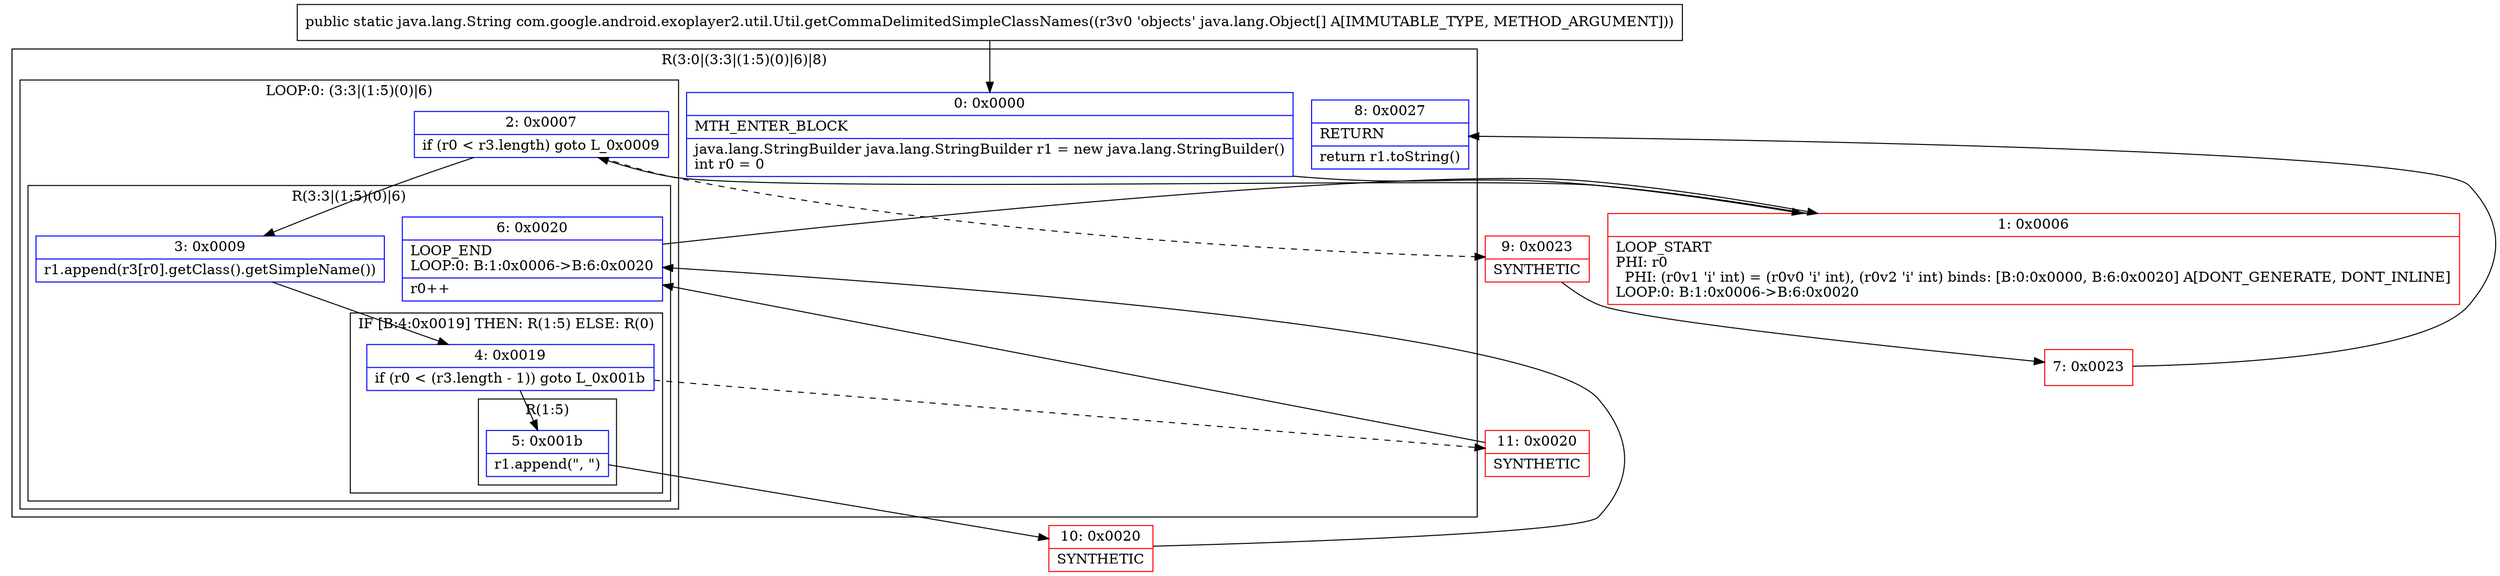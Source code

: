 digraph "CFG forcom.google.android.exoplayer2.util.Util.getCommaDelimitedSimpleClassNames([Ljava\/lang\/Object;)Ljava\/lang\/String;" {
subgraph cluster_Region_1409375721 {
label = "R(3:0|(3:3|(1:5)(0)|6)|8)";
node [shape=record,color=blue];
Node_0 [shape=record,label="{0\:\ 0x0000|MTH_ENTER_BLOCK\l|java.lang.StringBuilder java.lang.StringBuilder r1 = new java.lang.StringBuilder()\lint r0 = 0\l}"];
subgraph cluster_LoopRegion_1059819014 {
label = "LOOP:0: (3:3|(1:5)(0)|6)";
node [shape=record,color=blue];
Node_2 [shape=record,label="{2\:\ 0x0007|if (r0 \< r3.length) goto L_0x0009\l}"];
subgraph cluster_Region_1369071035 {
label = "R(3:3|(1:5)(0)|6)";
node [shape=record,color=blue];
Node_3 [shape=record,label="{3\:\ 0x0009|r1.append(r3[r0].getClass().getSimpleName())\l}"];
subgraph cluster_IfRegion_1629188639 {
label = "IF [B:4:0x0019] THEN: R(1:5) ELSE: R(0)";
node [shape=record,color=blue];
Node_4 [shape=record,label="{4\:\ 0x0019|if (r0 \< (r3.length \- 1)) goto L_0x001b\l}"];
subgraph cluster_Region_1436270009 {
label = "R(1:5)";
node [shape=record,color=blue];
Node_5 [shape=record,label="{5\:\ 0x001b|r1.append(\", \")\l}"];
}
subgraph cluster_Region_2146652830 {
label = "R(0)";
node [shape=record,color=blue];
}
}
Node_6 [shape=record,label="{6\:\ 0x0020|LOOP_END\lLOOP:0: B:1:0x0006\-\>B:6:0x0020\l|r0++\l}"];
}
}
Node_8 [shape=record,label="{8\:\ 0x0027|RETURN\l|return r1.toString()\l}"];
}
Node_1 [shape=record,color=red,label="{1\:\ 0x0006|LOOP_START\lPHI: r0 \l  PHI: (r0v1 'i' int) = (r0v0 'i' int), (r0v2 'i' int) binds: [B:0:0x0000, B:6:0x0020] A[DONT_GENERATE, DONT_INLINE]\lLOOP:0: B:1:0x0006\-\>B:6:0x0020\l}"];
Node_7 [shape=record,color=red,label="{7\:\ 0x0023}"];
Node_9 [shape=record,color=red,label="{9\:\ 0x0023|SYNTHETIC\l}"];
Node_10 [shape=record,color=red,label="{10\:\ 0x0020|SYNTHETIC\l}"];
Node_11 [shape=record,color=red,label="{11\:\ 0x0020|SYNTHETIC\l}"];
MethodNode[shape=record,label="{public static java.lang.String com.google.android.exoplayer2.util.Util.getCommaDelimitedSimpleClassNames((r3v0 'objects' java.lang.Object[] A[IMMUTABLE_TYPE, METHOD_ARGUMENT])) }"];
MethodNode -> Node_0;
Node_0 -> Node_1;
Node_2 -> Node_3;
Node_2 -> Node_9[style=dashed];
Node_3 -> Node_4;
Node_4 -> Node_5;
Node_4 -> Node_11[style=dashed];
Node_5 -> Node_10;
Node_6 -> Node_1;
Node_1 -> Node_2;
Node_7 -> Node_8;
Node_9 -> Node_7;
Node_10 -> Node_6;
Node_11 -> Node_6;
}

